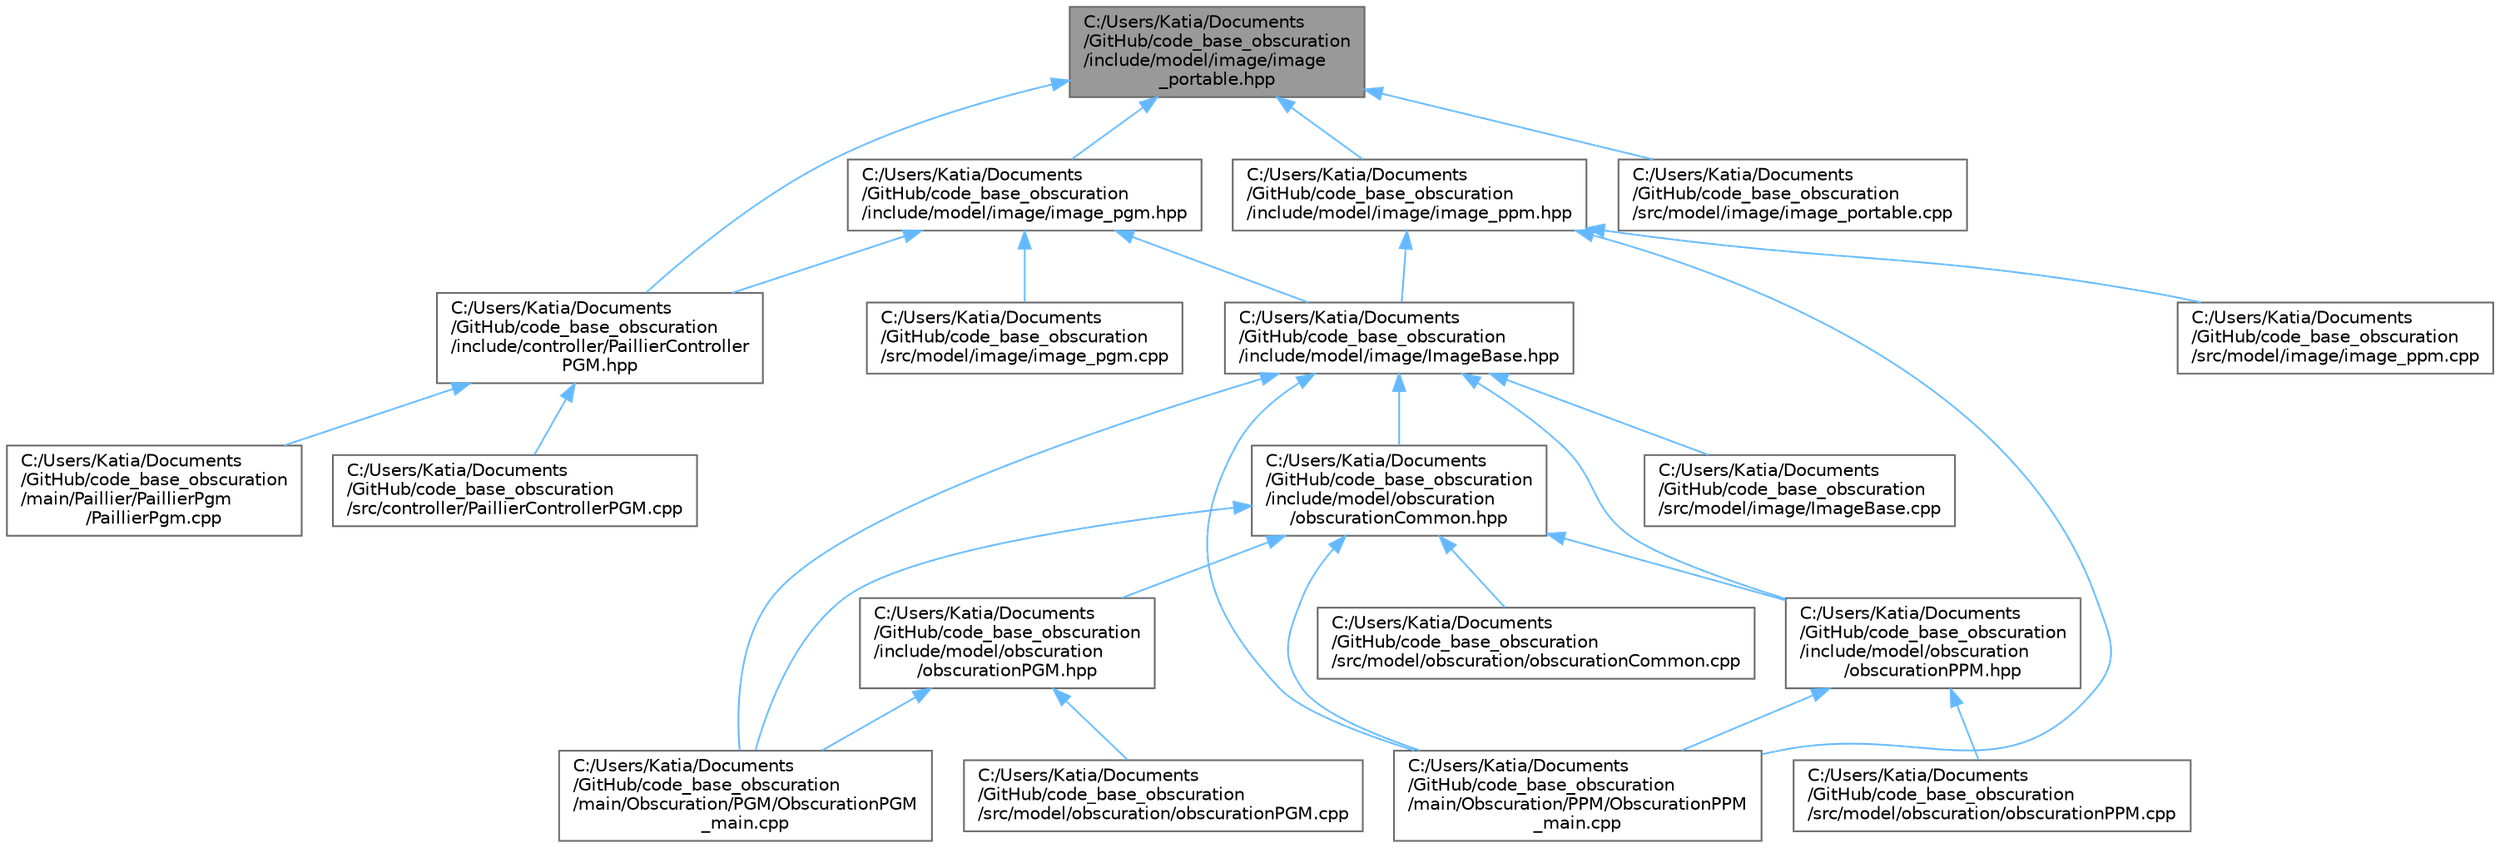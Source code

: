 digraph "C:/Users/Katia/Documents/GitHub/code_base_obscuration/include/model/image/image_portable.hpp"
{
 // LATEX_PDF_SIZE
  bgcolor="transparent";
  edge [fontname=Helvetica,fontsize=10,labelfontname=Helvetica,labelfontsize=10];
  node [fontname=Helvetica,fontsize=10,shape=box,height=0.2,width=0.4];
  Node1 [id="Node000001",label="C:/Users/Katia/Documents\l/GitHub/code_base_obscuration\l/include/model/image/image\l_portable.hpp",height=0.2,width=0.4,color="gray40", fillcolor="grey60", style="filled", fontcolor="black",tooltip="This file defines the image_portable class, which is a base class for different image formats."];
  Node1 -> Node2 [id="edge1_Node000001_Node000002",dir="back",color="steelblue1",style="solid",tooltip=" "];
  Node2 [id="Node000002",label="C:/Users/Katia/Documents\l/GitHub/code_base_obscuration\l/include/controller/PaillierController\lPGM.hpp",height=0.2,width=0.4,color="grey40", fillcolor="white", style="filled",URL="$paillier_controller_p_g_m_8hpp.html",tooltip="Header file for the PaillierControllerPGM class, which is a controller for the Paillier cryptosystem ..."];
  Node2 -> Node3 [id="edge2_Node000002_Node000003",dir="back",color="steelblue1",style="solid",tooltip=" "];
  Node3 [id="Node000003",label="C:/Users/Katia/Documents\l/GitHub/code_base_obscuration\l/main/Paillier/PaillierPgm\l/PaillierPgm.cpp",height=0.2,width=0.4,color="grey40", fillcolor="white", style="filled",URL="$paillier_pgm_8cpp.html",tooltip=" "];
  Node2 -> Node4 [id="edge3_Node000002_Node000004",dir="back",color="steelblue1",style="solid",tooltip=" "];
  Node4 [id="Node000004",label="C:/Users/Katia/Documents\l/GitHub/code_base_obscuration\l/src/controller/PaillierControllerPGM.cpp",height=0.2,width=0.4,color="grey40", fillcolor="white", style="filled",URL="$paillier_controller_p_g_m_8cpp.html",tooltip=" "];
  Node1 -> Node5 [id="edge4_Node000001_Node000005",dir="back",color="steelblue1",style="solid",tooltip=" "];
  Node5 [id="Node000005",label="C:/Users/Katia/Documents\l/GitHub/code_base_obscuration\l/include/model/image/image_pgm.hpp",height=0.2,width=0.4,color="grey40", fillcolor="white", style="filled",URL="$image__pgm_8hpp.html",tooltip="This file contains the declaration of the image_pgm class, which is used to read and write PGM images..."];
  Node5 -> Node2 [id="edge5_Node000005_Node000002",dir="back",color="steelblue1",style="solid",tooltip=" "];
  Node5 -> Node6 [id="edge6_Node000005_Node000006",dir="back",color="steelblue1",style="solid",tooltip=" "];
  Node6 [id="Node000006",label="C:/Users/Katia/Documents\l/GitHub/code_base_obscuration\l/include/model/image/ImageBase.hpp",height=0.2,width=0.4,color="grey40", fillcolor="white", style="filled",URL="$image_base_8hpp.html",tooltip="Base class containing some basic functionalities for images."];
  Node6 -> Node7 [id="edge7_Node000006_Node000007",dir="back",color="steelblue1",style="solid",tooltip=" "];
  Node7 [id="Node000007",label="C:/Users/Katia/Documents\l/GitHub/code_base_obscuration\l/include/model/obscuration\l/obscurationCommon.hpp",height=0.2,width=0.4,color="grey40", fillcolor="white", style="filled",URL="$obscuration_common_8hpp.html",tooltip="Header of super class containing common and useful methods for obscuring pgm and ppm images."];
  Node7 -> Node8 [id="edge8_Node000007_Node000008",dir="back",color="steelblue1",style="solid",tooltip=" "];
  Node8 [id="Node000008",label="C:/Users/Katia/Documents\l/GitHub/code_base_obscuration\l/include/model/obscuration\l/obscurationPGM.hpp",height=0.2,width=0.4,color="grey40", fillcolor="white", style="filled",URL="$obscuration_p_g_m_8hpp.html",tooltip="This library provides functions to obscure images in the PGM format. The functions are inspired by No..."];
  Node8 -> Node9 [id="edge9_Node000008_Node000009",dir="back",color="steelblue1",style="solid",tooltip=" "];
  Node9 [id="Node000009",label="C:/Users/Katia/Documents\l/GitHub/code_base_obscuration\l/main/Obscuration/PGM/ObscurationPGM\l_main.cpp",height=0.2,width=0.4,color="grey40", fillcolor="white", style="filled",URL="$obscuration_p_g_m__main_8cpp.html",tooltip="Main file for the PGM image obscuration program using the Paillier cryptosystem."];
  Node8 -> Node10 [id="edge10_Node000008_Node000010",dir="back",color="steelblue1",style="solid",tooltip=" "];
  Node10 [id="Node000010",label="C:/Users/Katia/Documents\l/GitHub/code_base_obscuration\l/src/model/obscuration/obscurationPGM.cpp",height=0.2,width=0.4,color="grey40", fillcolor="white", style="filled",URL="$obscuration_p_g_m_8cpp.html",tooltip=" "];
  Node7 -> Node11 [id="edge11_Node000007_Node000011",dir="back",color="steelblue1",style="solid",tooltip=" "];
  Node11 [id="Node000011",label="C:/Users/Katia/Documents\l/GitHub/code_base_obscuration\l/include/model/obscuration\l/obscurationPPM.hpp",height=0.2,width=0.4,color="grey40", fillcolor="white", style="filled",URL="$obscuration_p_p_m_8hpp.html",tooltip="Header of class that implement obscuration for PPM images."];
  Node11 -> Node12 [id="edge12_Node000011_Node000012",dir="back",color="steelblue1",style="solid",tooltip=" "];
  Node12 [id="Node000012",label="C:/Users/Katia/Documents\l/GitHub/code_base_obscuration\l/main/Obscuration/PPM/ObscurationPPM\l_main.cpp",height=0.2,width=0.4,color="grey40", fillcolor="white", style="filled",URL="$obscuration_p_p_m__main_8cpp.html",tooltip="This file contains the main function for the PPM image obscuration program, which applies various ima..."];
  Node11 -> Node13 [id="edge13_Node000011_Node000013",dir="back",color="steelblue1",style="solid",tooltip=" "];
  Node13 [id="Node000013",label="C:/Users/Katia/Documents\l/GitHub/code_base_obscuration\l/src/model/obscuration/obscurationPPM.cpp",height=0.2,width=0.4,color="grey40", fillcolor="white", style="filled",URL="$obscuration_p_p_m_8cpp.html",tooltip=" "];
  Node7 -> Node9 [id="edge14_Node000007_Node000009",dir="back",color="steelblue1",style="solid",tooltip=" "];
  Node7 -> Node12 [id="edge15_Node000007_Node000012",dir="back",color="steelblue1",style="solid",tooltip=" "];
  Node7 -> Node14 [id="edge16_Node000007_Node000014",dir="back",color="steelblue1",style="solid",tooltip=" "];
  Node14 [id="Node000014",label="C:/Users/Katia/Documents\l/GitHub/code_base_obscuration\l/src/model/obscuration/obscurationCommon.cpp",height=0.2,width=0.4,color="grey40", fillcolor="white", style="filled",URL="$obscuration_common_8cpp.html",tooltip=" "];
  Node6 -> Node11 [id="edge17_Node000006_Node000011",dir="back",color="steelblue1",style="solid",tooltip=" "];
  Node6 -> Node9 [id="edge18_Node000006_Node000009",dir="back",color="steelblue1",style="solid",tooltip=" "];
  Node6 -> Node12 [id="edge19_Node000006_Node000012",dir="back",color="steelblue1",style="solid",tooltip=" "];
  Node6 -> Node15 [id="edge20_Node000006_Node000015",dir="back",color="steelblue1",style="solid",tooltip=" "];
  Node15 [id="Node000015",label="C:/Users/Katia/Documents\l/GitHub/code_base_obscuration\l/src/model/image/ImageBase.cpp",height=0.2,width=0.4,color="grey40", fillcolor="white", style="filled",URL="$image_base_8cpp.html",tooltip=" "];
  Node5 -> Node16 [id="edge21_Node000005_Node000016",dir="back",color="steelblue1",style="solid",tooltip=" "];
  Node16 [id="Node000016",label="C:/Users/Katia/Documents\l/GitHub/code_base_obscuration\l/src/model/image/image_pgm.cpp",height=0.2,width=0.4,color="grey40", fillcolor="white", style="filled",URL="$image__pgm_8cpp.html",tooltip=" "];
  Node1 -> Node17 [id="edge22_Node000001_Node000017",dir="back",color="steelblue1",style="solid",tooltip=" "];
  Node17 [id="Node000017",label="C:/Users/Katia/Documents\l/GitHub/code_base_obscuration\l/include/model/image/image_ppm.hpp",height=0.2,width=0.4,color="grey40", fillcolor="white", style="filled",URL="$image__ppm_8hpp.html",tooltip="This header file defines the image_ppm class, which is derived from image_portable."];
  Node17 -> Node6 [id="edge23_Node000017_Node000006",dir="back",color="steelblue1",style="solid",tooltip=" "];
  Node17 -> Node12 [id="edge24_Node000017_Node000012",dir="back",color="steelblue1",style="solid",tooltip=" "];
  Node17 -> Node18 [id="edge25_Node000017_Node000018",dir="back",color="steelblue1",style="solid",tooltip=" "];
  Node18 [id="Node000018",label="C:/Users/Katia/Documents\l/GitHub/code_base_obscuration\l/src/model/image/image_ppm.cpp",height=0.2,width=0.4,color="grey40", fillcolor="white", style="filled",URL="$image__ppm_8cpp.html",tooltip=" "];
  Node1 -> Node19 [id="edge26_Node000001_Node000019",dir="back",color="steelblue1",style="solid",tooltip=" "];
  Node19 [id="Node000019",label="C:/Users/Katia/Documents\l/GitHub/code_base_obscuration\l/src/model/image/image_portable.cpp",height=0.2,width=0.4,color="grey40", fillcolor="white", style="filled",URL="$image__portable_8cpp.html",tooltip=" "];
}
